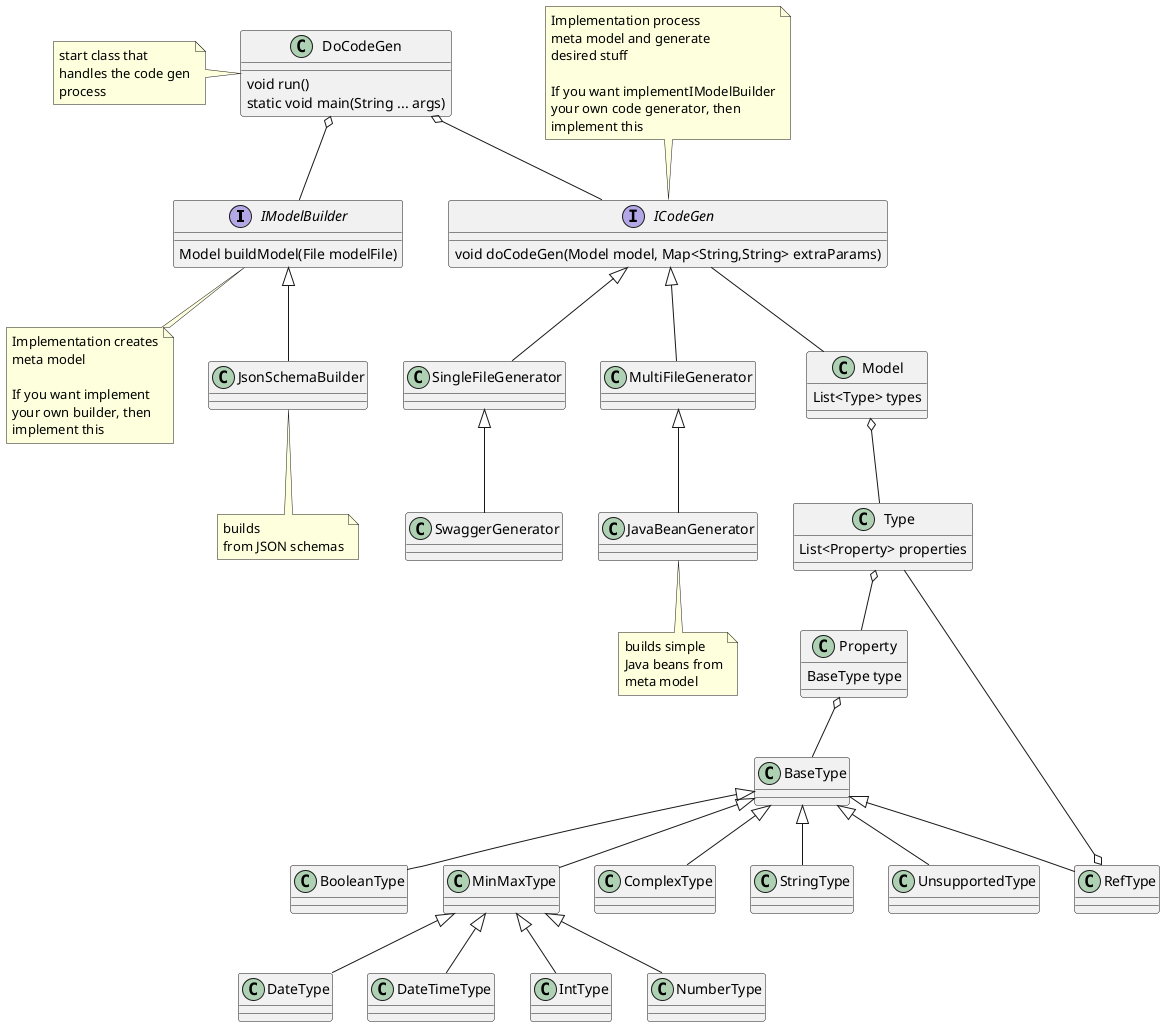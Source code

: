@startuml
interface IModelBuilder {
    Model buildModel(File modelFile)
}

note bottom of IModelBuilder
    Implementation creates
    meta model

    If you want implement
    your own builder, then
    implement this
end note

interface ICodeGen {
    void doCodeGen(Model model, Map<String,String> extraParams)
}

note top of ICodeGen
    Implementation process
    meta model and generate
    desired stuff

    If you want implementIModelBuilder
    your own code generator, then
    implement this
end note


class DoCodeGen {
    void run()
    static void main(String ... args)
}

class JsonSchemaBuilder
class SingleFileGenerator
class MultiFileGenerator
class JavaBeanGenerator

note left of DoCodeGen
    start class that
    handles the code gen
    process
end note

note bottom of JsonSchemaBuilder
    builds
    from JSON schemas
end note

note bottom of JavaBeanGenerator
    builds simple
    Java beans from
    meta model
end note

DoCodeGen o-- IModelBuilder
DoCodeGen o-- ICodeGen

IModelBuilder <|-- JsonSchemaBuilder
ICodeGen <|-- MultiFileGenerator
ICodeGen <|-- SingleFileGenerator

MultiFileGenerator <|-- JavaBeanGenerator
SingleFileGenerator <|-- SwaggerGenerator
class Model {
    List<Type> types
}

class Type {
    List<Property> properties
}

class Property {
    BaseType type
}

BaseType <|-- BooleanType
BaseType <|-- MinMaxType
BaseType <|-- ComplexType
MinMaxType <|-- DateType
MinMaxType <|-- DateTimeType
MinMaxType <|-- IntType
MinMaxType <|-- NumberType
BaseType <|-- RefType
BaseType <|-- StringType
BaseType <|-- UnsupportedType

Property o-- BaseType
Type o-- Property
Model o-- Type

RefType o-- Type
ICodeGen -- Model

@enduml